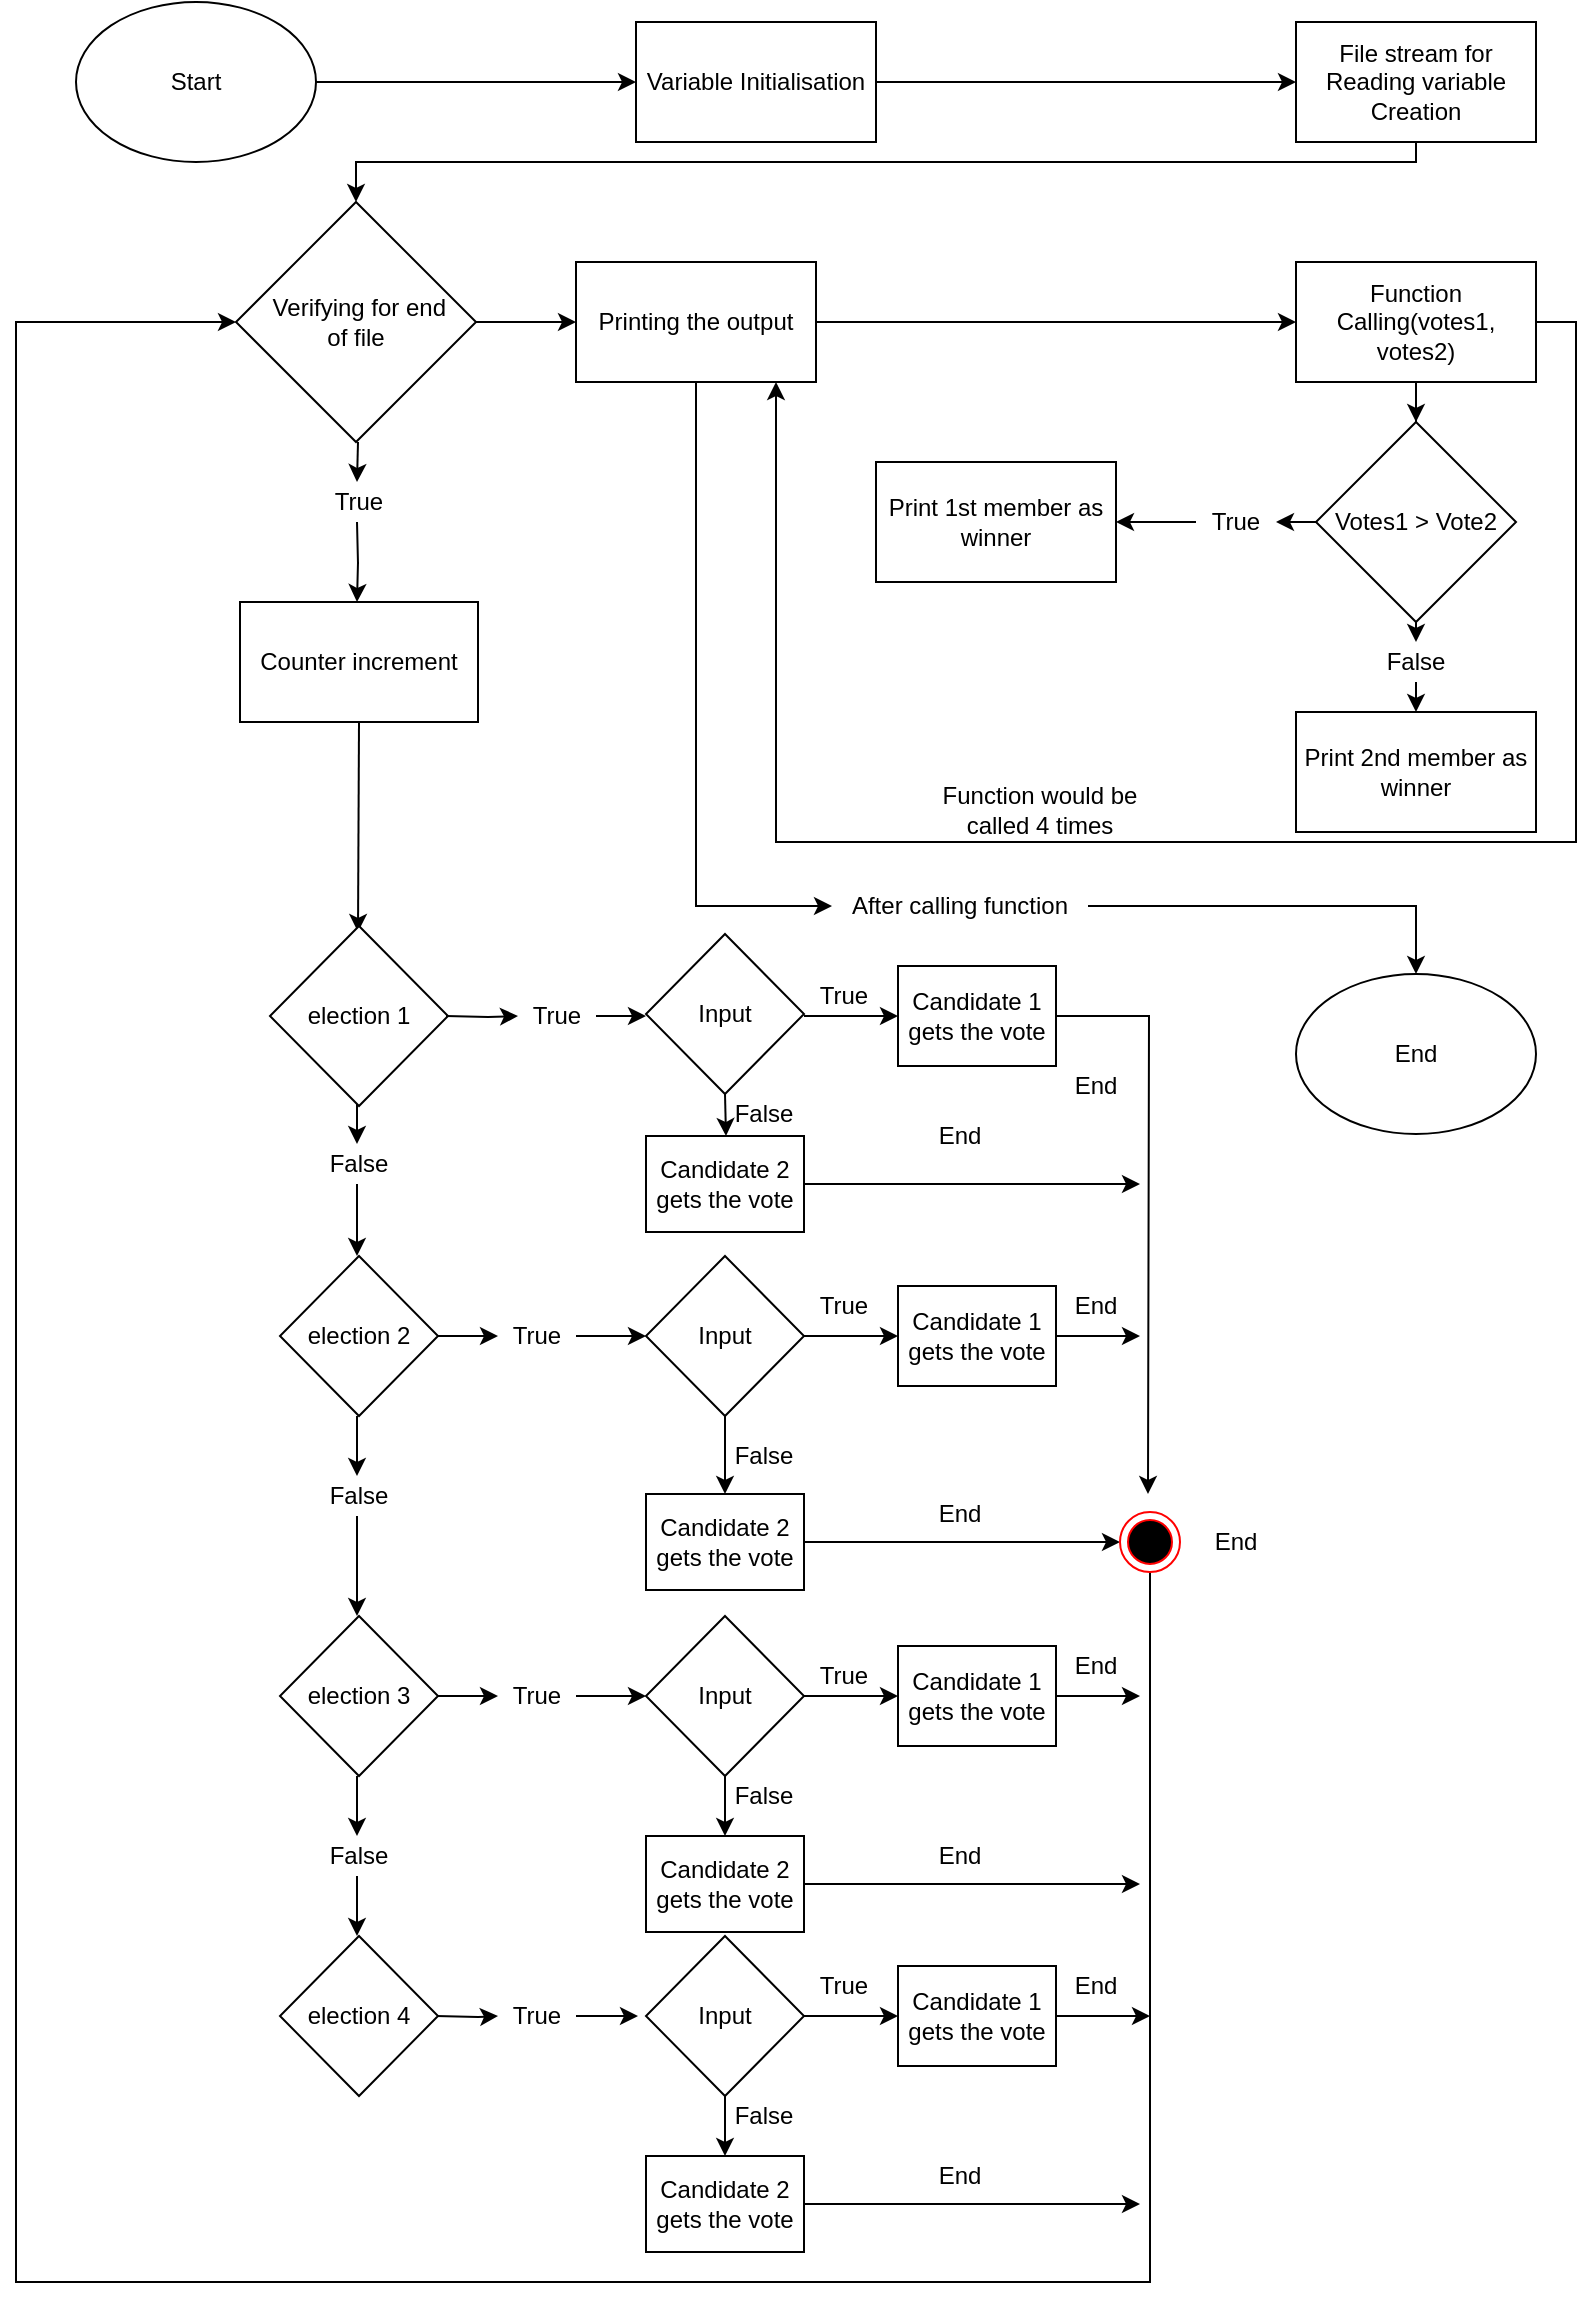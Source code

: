 <mxfile version="14.4.4" type="github">
  <diagram id="80e4tZBzRsHxaPHKGbyx" name="Page-1">
    <mxGraphModel dx="1038" dy="580" grid="1" gridSize="10" guides="1" tooltips="1" connect="1" arrows="1" fold="1" page="1" pageScale="1" pageWidth="827" pageHeight="1169" math="0" shadow="0">
      <root>
        <mxCell id="0" />
        <mxCell id="1" parent="0" />
        <mxCell id="b2glQU7ATPlBNXocOYhP-3" value="" style="edgeStyle=orthogonalEdgeStyle;rounded=0;orthogonalLoop=1;jettySize=auto;html=1;" edge="1" parent="1" source="b2glQU7ATPlBNXocOYhP-1" target="b2glQU7ATPlBNXocOYhP-2">
          <mxGeometry relative="1" as="geometry" />
        </mxCell>
        <mxCell id="b2glQU7ATPlBNXocOYhP-1" value="Start" style="ellipse;whiteSpace=wrap;html=1;" vertex="1" parent="1">
          <mxGeometry x="70" y="20" width="120" height="80" as="geometry" />
        </mxCell>
        <mxCell id="b2glQU7ATPlBNXocOYhP-5" value="" style="edgeStyle=orthogonalEdgeStyle;rounded=0;orthogonalLoop=1;jettySize=auto;html=1;" edge="1" parent="1" source="b2glQU7ATPlBNXocOYhP-2" target="b2glQU7ATPlBNXocOYhP-4">
          <mxGeometry relative="1" as="geometry" />
        </mxCell>
        <mxCell id="b2glQU7ATPlBNXocOYhP-2" value="Variable Initialisation&lt;br&gt;" style="whiteSpace=wrap;html=1;" vertex="1" parent="1">
          <mxGeometry x="350" y="30" width="120" height="60" as="geometry" />
        </mxCell>
        <mxCell id="b2glQU7ATPlBNXocOYhP-56" style="edgeStyle=orthogonalEdgeStyle;rounded=0;orthogonalLoop=1;jettySize=auto;html=1;exitX=0.5;exitY=1;exitDx=0;exitDy=0;entryX=0.5;entryY=0;entryDx=0;entryDy=0;" edge="1" parent="1" source="b2glQU7ATPlBNXocOYhP-4" target="b2glQU7ATPlBNXocOYhP-8">
          <mxGeometry relative="1" as="geometry">
            <Array as="points">
              <mxPoint x="740" y="100" />
            </Array>
          </mxGeometry>
        </mxCell>
        <mxCell id="b2glQU7ATPlBNXocOYhP-4" value="File stream for Reading variable Creation" style="whiteSpace=wrap;html=1;" vertex="1" parent="1">
          <mxGeometry x="680" y="30" width="120" height="60" as="geometry" />
        </mxCell>
        <mxCell id="b2glQU7ATPlBNXocOYhP-11" value="" style="edgeStyle=orthogonalEdgeStyle;rounded=0;orthogonalLoop=1;jettySize=auto;html=1;" edge="1" parent="1">
          <mxGeometry relative="1" as="geometry">
            <mxPoint x="210.5" y="280" as="sourcePoint" />
            <mxPoint x="210.5" y="320" as="targetPoint" />
          </mxGeometry>
        </mxCell>
        <mxCell id="b2glQU7ATPlBNXocOYhP-97" value="" style="edgeStyle=orthogonalEdgeStyle;rounded=0;orthogonalLoop=1;jettySize=auto;html=1;" edge="1" parent="1" source="b2glQU7ATPlBNXocOYhP-8" target="b2glQU7ATPlBNXocOYhP-96">
          <mxGeometry relative="1" as="geometry" />
        </mxCell>
        <mxCell id="b2glQU7ATPlBNXocOYhP-8" value="&amp;nbsp;Verifying for end&lt;br&gt;of file" style="rhombus;whiteSpace=wrap;html=1;" vertex="1" parent="1">
          <mxGeometry x="150" y="120" width="120" height="120" as="geometry" />
        </mxCell>
        <mxCell id="b2glQU7ATPlBNXocOYhP-15" value="" style="edgeStyle=orthogonalEdgeStyle;rounded=0;orthogonalLoop=1;jettySize=auto;html=1;exitX=0.5;exitY=1;exitDx=0;exitDy=0;" edge="1" parent="1" source="b2glQU7ATPlBNXocOYhP-10">
          <mxGeometry relative="1" as="geometry">
            <mxPoint x="211" y="435" as="sourcePoint" />
            <mxPoint x="211" y="485" as="targetPoint" />
          </mxGeometry>
        </mxCell>
        <mxCell id="b2glQU7ATPlBNXocOYhP-10" value="Counter increment" style="whiteSpace=wrap;html=1;" vertex="1" parent="1">
          <mxGeometry x="152" y="320" width="119" height="60" as="geometry" />
        </mxCell>
        <mxCell id="b2glQU7ATPlBNXocOYhP-12" value="True" style="text;html=1;strokeColor=none;fillColor=none;align=center;verticalAlign=middle;whiteSpace=wrap;rounded=0;" vertex="1" parent="1">
          <mxGeometry x="192" y="260" width="39" height="20" as="geometry" />
        </mxCell>
        <mxCell id="b2glQU7ATPlBNXocOYhP-13" value="" style="edgeStyle=orthogonalEdgeStyle;rounded=0;orthogonalLoop=1;jettySize=auto;html=1;" edge="1" parent="1">
          <mxGeometry relative="1" as="geometry">
            <mxPoint x="211" y="240" as="sourcePoint" />
            <mxPoint x="210.5" y="260" as="targetPoint" />
          </mxGeometry>
        </mxCell>
        <mxCell id="b2glQU7ATPlBNXocOYhP-21" style="edgeStyle=orthogonalEdgeStyle;rounded=0;orthogonalLoop=1;jettySize=auto;html=1;exitX=0.5;exitY=1;exitDx=0;exitDy=0;entryX=0.5;entryY=0;entryDx=0;entryDy=0;" edge="1" parent="1">
          <mxGeometry relative="1" as="geometry">
            <mxPoint x="210.5" y="557" as="sourcePoint" />
            <mxPoint x="210.5" y="591" as="targetPoint" />
          </mxGeometry>
        </mxCell>
        <mxCell id="b2glQU7ATPlBNXocOYhP-14" value="election 1" style="rhombus;whiteSpace=wrap;html=1;" vertex="1" parent="1">
          <mxGeometry x="167" y="482" width="89" height="90" as="geometry" />
        </mxCell>
        <mxCell id="b2glQU7ATPlBNXocOYhP-25" value="" style="edgeStyle=orthogonalEdgeStyle;rounded=0;orthogonalLoop=1;jettySize=auto;html=1;" edge="1" parent="1" source="b2glQU7ATPlBNXocOYhP-18">
          <mxGeometry relative="1" as="geometry">
            <mxPoint x="355" y="527" as="targetPoint" />
          </mxGeometry>
        </mxCell>
        <mxCell id="b2glQU7ATPlBNXocOYhP-18" value="True" style="text;html=1;strokeColor=none;fillColor=none;align=center;verticalAlign=middle;whiteSpace=wrap;rounded=0;" vertex="1" parent="1">
          <mxGeometry x="291" y="517" width="39" height="20" as="geometry" />
        </mxCell>
        <mxCell id="b2glQU7ATPlBNXocOYhP-19" value="" style="edgeStyle=orthogonalEdgeStyle;rounded=0;orthogonalLoop=1;jettySize=auto;html=1;" edge="1" parent="1" target="b2glQU7ATPlBNXocOYhP-18">
          <mxGeometry relative="1" as="geometry">
            <mxPoint x="255" y="527" as="sourcePoint" />
            <mxPoint x="331" y="647" as="targetPoint" />
          </mxGeometry>
        </mxCell>
        <mxCell id="b2glQU7ATPlBNXocOYhP-23" value="" style="edgeStyle=orthogonalEdgeStyle;rounded=0;orthogonalLoop=1;jettySize=auto;html=1;" edge="1" parent="1">
          <mxGeometry relative="1" as="geometry">
            <mxPoint x="210.5" y="611" as="sourcePoint" />
            <mxPoint x="210.5" y="647" as="targetPoint" />
          </mxGeometry>
        </mxCell>
        <mxCell id="b2glQU7ATPlBNXocOYhP-20" value="False" style="text;html=1;strokeColor=none;fillColor=none;align=center;verticalAlign=middle;whiteSpace=wrap;rounded=0;" vertex="1" parent="1">
          <mxGeometry x="192" y="591" width="39" height="20" as="geometry" />
        </mxCell>
        <mxCell id="b2glQU7ATPlBNXocOYhP-31" style="edgeStyle=orthogonalEdgeStyle;rounded=0;orthogonalLoop=1;jettySize=auto;html=1;exitX=1;exitY=0.5;exitDx=0;exitDy=0;entryX=0;entryY=0.5;entryDx=0;entryDy=0;" edge="1" parent="1" target="b2glQU7ATPlBNXocOYhP-30">
          <mxGeometry relative="1" as="geometry">
            <mxPoint x="250" y="687" as="sourcePoint" />
          </mxGeometry>
        </mxCell>
        <mxCell id="b2glQU7ATPlBNXocOYhP-40" style="edgeStyle=orthogonalEdgeStyle;rounded=0;orthogonalLoop=1;jettySize=auto;html=1;exitX=0.5;exitY=1;exitDx=0;exitDy=0;entryX=0.5;entryY=0;entryDx=0;entryDy=0;" edge="1" parent="1">
          <mxGeometry relative="1" as="geometry">
            <mxPoint x="210.5" y="727" as="sourcePoint" />
            <mxPoint x="210.5" y="757" as="targetPoint" />
          </mxGeometry>
        </mxCell>
        <mxCell id="b2glQU7ATPlBNXocOYhP-22" value="election 2" style="rhombus;whiteSpace=wrap;html=1;" vertex="1" parent="1">
          <mxGeometry x="172" y="647" width="79" height="80" as="geometry" />
        </mxCell>
        <mxCell id="b2glQU7ATPlBNXocOYhP-27" value="" style="edgeStyle=orthogonalEdgeStyle;rounded=0;orthogonalLoop=1;jettySize=auto;html=1;" edge="1" parent="1">
          <mxGeometry relative="1" as="geometry">
            <mxPoint x="434" y="527" as="sourcePoint" />
            <mxPoint x="481" y="527" as="targetPoint" />
          </mxGeometry>
        </mxCell>
        <mxCell id="b2glQU7ATPlBNXocOYhP-29" value="" style="edgeStyle=orthogonalEdgeStyle;rounded=0;orthogonalLoop=1;jettySize=auto;html=1;" edge="1" parent="1" target="b2glQU7ATPlBNXocOYhP-28">
          <mxGeometry relative="1" as="geometry">
            <mxPoint x="394.5" y="566" as="sourcePoint" />
          </mxGeometry>
        </mxCell>
        <mxCell id="b2glQU7ATPlBNXocOYhP-24" value="Input" style="rhombus;whiteSpace=wrap;html=1;" vertex="1" parent="1">
          <mxGeometry x="355" y="486" width="79" height="80" as="geometry" />
        </mxCell>
        <mxCell id="b2glQU7ATPlBNXocOYhP-67" style="edgeStyle=orthogonalEdgeStyle;rounded=0;orthogonalLoop=1;jettySize=auto;html=1;exitX=1;exitY=0.5;exitDx=0;exitDy=0;entryX=0.5;entryY=0;entryDx=0;entryDy=0;" edge="1" parent="1" source="b2glQU7ATPlBNXocOYhP-26">
          <mxGeometry relative="1" as="geometry">
            <mxPoint x="606" y="766" as="targetPoint" />
          </mxGeometry>
        </mxCell>
        <mxCell id="b2glQU7ATPlBNXocOYhP-26" value="Candidate 1&lt;br&gt;gets the vote" style="whiteSpace=wrap;html=1;" vertex="1" parent="1">
          <mxGeometry x="481" y="502" width="79" height="50" as="geometry" />
        </mxCell>
        <mxCell id="b2glQU7ATPlBNXocOYhP-95" style="edgeStyle=orthogonalEdgeStyle;rounded=0;orthogonalLoop=1;jettySize=auto;html=1;exitX=1;exitY=0.5;exitDx=0;exitDy=0;" edge="1" parent="1" source="b2glQU7ATPlBNXocOYhP-28">
          <mxGeometry relative="1" as="geometry">
            <mxPoint x="602" y="611" as="targetPoint" />
          </mxGeometry>
        </mxCell>
        <mxCell id="b2glQU7ATPlBNXocOYhP-28" value="&lt;span&gt;Candidate 2&lt;/span&gt;&lt;br&gt;&lt;span&gt;gets the vote&lt;/span&gt;" style="whiteSpace=wrap;html=1;" vertex="1" parent="1">
          <mxGeometry x="355" y="587" width="79" height="48" as="geometry" />
        </mxCell>
        <mxCell id="b2glQU7ATPlBNXocOYhP-33" value="" style="edgeStyle=orthogonalEdgeStyle;rounded=0;orthogonalLoop=1;jettySize=auto;html=1;" edge="1" parent="1" source="b2glQU7ATPlBNXocOYhP-30" target="b2glQU7ATPlBNXocOYhP-32">
          <mxGeometry relative="1" as="geometry" />
        </mxCell>
        <mxCell id="b2glQU7ATPlBNXocOYhP-30" value="True" style="text;html=1;strokeColor=none;fillColor=none;align=center;verticalAlign=middle;whiteSpace=wrap;rounded=0;" vertex="1" parent="1">
          <mxGeometry x="281" y="677" width="39" height="20" as="geometry" />
        </mxCell>
        <mxCell id="b2glQU7ATPlBNXocOYhP-35" value="" style="edgeStyle=orthogonalEdgeStyle;rounded=0;orthogonalLoop=1;jettySize=auto;html=1;" edge="1" parent="1" source="b2glQU7ATPlBNXocOYhP-32" target="b2glQU7ATPlBNXocOYhP-34">
          <mxGeometry relative="1" as="geometry" />
        </mxCell>
        <mxCell id="b2glQU7ATPlBNXocOYhP-37" style="edgeStyle=orthogonalEdgeStyle;rounded=0;orthogonalLoop=1;jettySize=auto;html=1;exitX=0.5;exitY=1;exitDx=0;exitDy=0;entryX=0.5;entryY=0;entryDx=0;entryDy=0;" edge="1" parent="1" source="b2glQU7ATPlBNXocOYhP-32" target="b2glQU7ATPlBNXocOYhP-36">
          <mxGeometry relative="1" as="geometry" />
        </mxCell>
        <mxCell id="b2glQU7ATPlBNXocOYhP-32" value="Input" style="rhombus;whiteSpace=wrap;html=1;" vertex="1" parent="1">
          <mxGeometry x="355" y="647" width="79" height="80" as="geometry" />
        </mxCell>
        <mxCell id="b2glQU7ATPlBNXocOYhP-71" style="edgeStyle=orthogonalEdgeStyle;rounded=0;orthogonalLoop=1;jettySize=auto;html=1;exitX=1;exitY=0.5;exitDx=0;exitDy=0;" edge="1" parent="1" source="b2glQU7ATPlBNXocOYhP-34">
          <mxGeometry relative="1" as="geometry">
            <mxPoint x="602" y="687" as="targetPoint" />
          </mxGeometry>
        </mxCell>
        <mxCell id="b2glQU7ATPlBNXocOYhP-34" value="&lt;span&gt;Candidate 1&lt;/span&gt;&lt;br&gt;&lt;span&gt;gets the vote&lt;/span&gt;" style="whiteSpace=wrap;html=1;" vertex="1" parent="1">
          <mxGeometry x="481" y="662" width="79" height="50" as="geometry" />
        </mxCell>
        <mxCell id="b2glQU7ATPlBNXocOYhP-72" style="edgeStyle=orthogonalEdgeStyle;rounded=0;orthogonalLoop=1;jettySize=auto;html=1;exitX=1;exitY=0.5;exitDx=0;exitDy=0;entryX=0;entryY=0.5;entryDx=0;entryDy=0;" edge="1" parent="1" source="b2glQU7ATPlBNXocOYhP-36" target="b2glQU7ATPlBNXocOYhP-65">
          <mxGeometry relative="1" as="geometry" />
        </mxCell>
        <mxCell id="b2glQU7ATPlBNXocOYhP-36" value="&lt;span&gt;Candidate 2&lt;/span&gt;&lt;br&gt;&lt;span&gt;gets the vote&lt;/span&gt;" style="whiteSpace=wrap;html=1;" vertex="1" parent="1">
          <mxGeometry x="355" y="766" width="79" height="48" as="geometry" />
        </mxCell>
        <mxCell id="b2glQU7ATPlBNXocOYhP-46" style="edgeStyle=orthogonalEdgeStyle;rounded=0;orthogonalLoop=1;jettySize=auto;html=1;exitX=1;exitY=0.5;exitDx=0;exitDy=0;entryX=0;entryY=0.5;entryDx=0;entryDy=0;" edge="1" parent="1" target="b2glQU7ATPlBNXocOYhP-43">
          <mxGeometry relative="1" as="geometry">
            <mxPoint x="250" y="867" as="sourcePoint" />
          </mxGeometry>
        </mxCell>
        <mxCell id="b2glQU7ATPlBNXocOYhP-53" style="edgeStyle=orthogonalEdgeStyle;rounded=0;orthogonalLoop=1;jettySize=auto;html=1;exitX=0.5;exitY=1;exitDx=0;exitDy=0;entryX=0.5;entryY=0;entryDx=0;entryDy=0;" edge="1" parent="1">
          <mxGeometry relative="1" as="geometry">
            <mxPoint x="210.5" y="907" as="sourcePoint" />
            <mxPoint x="210.5" y="937" as="targetPoint" />
          </mxGeometry>
        </mxCell>
        <mxCell id="b2glQU7ATPlBNXocOYhP-38" value="election 3" style="rhombus;whiteSpace=wrap;html=1;" vertex="1" parent="1">
          <mxGeometry x="172" y="827" width="79" height="80" as="geometry" />
        </mxCell>
        <mxCell id="b2glQU7ATPlBNXocOYhP-41" style="edgeStyle=orthogonalEdgeStyle;rounded=0;orthogonalLoop=1;jettySize=auto;html=1;exitX=0.5;exitY=1;exitDx=0;exitDy=0;" edge="1" parent="1">
          <mxGeometry relative="1" as="geometry">
            <mxPoint x="210.5" y="777" as="sourcePoint" />
            <mxPoint x="210.5" y="827" as="targetPoint" />
          </mxGeometry>
        </mxCell>
        <mxCell id="b2glQU7ATPlBNXocOYhP-39" value="False" style="text;html=1;strokeColor=none;fillColor=none;align=center;verticalAlign=middle;whiteSpace=wrap;rounded=0;" vertex="1" parent="1">
          <mxGeometry x="192" y="757" width="39" height="20" as="geometry" />
        </mxCell>
        <mxCell id="b2glQU7ATPlBNXocOYhP-47" style="edgeStyle=orthogonalEdgeStyle;rounded=0;orthogonalLoop=1;jettySize=auto;html=1;exitX=1;exitY=0.5;exitDx=0;exitDy=0;entryX=0;entryY=0.5;entryDx=0;entryDy=0;" edge="1" parent="1" source="b2glQU7ATPlBNXocOYhP-43" target="b2glQU7ATPlBNXocOYhP-44">
          <mxGeometry relative="1" as="geometry" />
        </mxCell>
        <mxCell id="b2glQU7ATPlBNXocOYhP-43" value="True" style="text;html=1;strokeColor=none;fillColor=none;align=center;verticalAlign=middle;whiteSpace=wrap;rounded=0;" vertex="1" parent="1">
          <mxGeometry x="281" y="857" width="39" height="20" as="geometry" />
        </mxCell>
        <mxCell id="b2glQU7ATPlBNXocOYhP-48" style="edgeStyle=orthogonalEdgeStyle;rounded=0;orthogonalLoop=1;jettySize=auto;html=1;exitX=1;exitY=0.5;exitDx=0;exitDy=0;entryX=0;entryY=0.5;entryDx=0;entryDy=0;" edge="1" parent="1" source="b2glQU7ATPlBNXocOYhP-44" target="b2glQU7ATPlBNXocOYhP-45">
          <mxGeometry relative="1" as="geometry" />
        </mxCell>
        <mxCell id="b2glQU7ATPlBNXocOYhP-51" style="edgeStyle=orthogonalEdgeStyle;rounded=0;orthogonalLoop=1;jettySize=auto;html=1;exitX=0.5;exitY=1;exitDx=0;exitDy=0;entryX=0.5;entryY=0;entryDx=0;entryDy=0;" edge="1" parent="1" source="b2glQU7ATPlBNXocOYhP-44" target="b2glQU7ATPlBNXocOYhP-50">
          <mxGeometry relative="1" as="geometry" />
        </mxCell>
        <mxCell id="b2glQU7ATPlBNXocOYhP-44" value="Input" style="rhombus;whiteSpace=wrap;html=1;" vertex="1" parent="1">
          <mxGeometry x="355" y="827" width="79" height="80" as="geometry" />
        </mxCell>
        <mxCell id="b2glQU7ATPlBNXocOYhP-73" style="edgeStyle=orthogonalEdgeStyle;rounded=0;orthogonalLoop=1;jettySize=auto;html=1;exitX=1;exitY=0.5;exitDx=0;exitDy=0;" edge="1" parent="1" source="b2glQU7ATPlBNXocOYhP-45">
          <mxGeometry relative="1" as="geometry">
            <mxPoint x="602" y="867" as="targetPoint" />
          </mxGeometry>
        </mxCell>
        <mxCell id="b2glQU7ATPlBNXocOYhP-45" value="&lt;span&gt;Candidate 1&lt;/span&gt;&lt;br&gt;&lt;span&gt;gets the vote&lt;/span&gt;" style="whiteSpace=wrap;html=1;" vertex="1" parent="1">
          <mxGeometry x="481" y="842" width="79" height="50" as="geometry" />
        </mxCell>
        <mxCell id="b2glQU7ATPlBNXocOYhP-75" style="edgeStyle=orthogonalEdgeStyle;rounded=0;orthogonalLoop=1;jettySize=auto;html=1;exitX=1;exitY=0.5;exitDx=0;exitDy=0;" edge="1" parent="1" source="b2glQU7ATPlBNXocOYhP-50">
          <mxGeometry relative="1" as="geometry">
            <mxPoint x="602" y="961" as="targetPoint" />
          </mxGeometry>
        </mxCell>
        <mxCell id="b2glQU7ATPlBNXocOYhP-50" value="&lt;span&gt;Candidate 2&lt;/span&gt;&lt;br&gt;&lt;span&gt;gets the vote&lt;/span&gt;" style="whiteSpace=wrap;html=1;" vertex="1" parent="1">
          <mxGeometry x="355" y="937" width="79" height="48" as="geometry" />
        </mxCell>
        <mxCell id="b2glQU7ATPlBNXocOYhP-55" value="" style="edgeStyle=orthogonalEdgeStyle;rounded=0;orthogonalLoop=1;jettySize=auto;html=1;" edge="1" parent="1">
          <mxGeometry relative="1" as="geometry">
            <mxPoint x="210.5" y="957" as="sourcePoint" />
            <mxPoint x="210.5" y="987" as="targetPoint" />
          </mxGeometry>
        </mxCell>
        <mxCell id="b2glQU7ATPlBNXocOYhP-52" value="False" style="text;html=1;strokeColor=none;fillColor=none;align=center;verticalAlign=middle;whiteSpace=wrap;rounded=0;" vertex="1" parent="1">
          <mxGeometry x="192" y="937" width="39" height="20" as="geometry" />
        </mxCell>
        <mxCell id="b2glQU7ATPlBNXocOYhP-61" style="edgeStyle=orthogonalEdgeStyle;rounded=0;orthogonalLoop=1;jettySize=auto;html=1;exitX=1;exitY=0.5;exitDx=0;exitDy=0;" edge="1" parent="1" target="b2glQU7ATPlBNXocOYhP-57">
          <mxGeometry relative="1" as="geometry">
            <mxPoint x="250" y="1027" as="sourcePoint" />
          </mxGeometry>
        </mxCell>
        <mxCell id="b2glQU7ATPlBNXocOYhP-54" value="election 4" style="rhombus;whiteSpace=wrap;html=1;" vertex="1" parent="1">
          <mxGeometry x="172" y="987" width="79" height="80" as="geometry" />
        </mxCell>
        <mxCell id="b2glQU7ATPlBNXocOYhP-62" style="edgeStyle=orthogonalEdgeStyle;rounded=0;orthogonalLoop=1;jettySize=auto;html=1;exitX=1;exitY=0.5;exitDx=0;exitDy=0;" edge="1" parent="1" source="b2glQU7ATPlBNXocOYhP-57">
          <mxGeometry relative="1" as="geometry">
            <mxPoint x="351" y="1027" as="targetPoint" />
          </mxGeometry>
        </mxCell>
        <mxCell id="b2glQU7ATPlBNXocOYhP-57" value="True" style="text;html=1;strokeColor=none;fillColor=none;align=center;verticalAlign=middle;whiteSpace=wrap;rounded=0;" vertex="1" parent="1">
          <mxGeometry x="281" y="1017" width="39" height="20" as="geometry" />
        </mxCell>
        <mxCell id="b2glQU7ATPlBNXocOYhP-63" style="edgeStyle=orthogonalEdgeStyle;rounded=0;orthogonalLoop=1;jettySize=auto;html=1;exitX=1;exitY=0.5;exitDx=0;exitDy=0;entryX=0;entryY=0.5;entryDx=0;entryDy=0;" edge="1" parent="1" source="b2glQU7ATPlBNXocOYhP-58" target="b2glQU7ATPlBNXocOYhP-59">
          <mxGeometry relative="1" as="geometry" />
        </mxCell>
        <mxCell id="b2glQU7ATPlBNXocOYhP-64" style="edgeStyle=orthogonalEdgeStyle;rounded=0;orthogonalLoop=1;jettySize=auto;html=1;exitX=0.5;exitY=1;exitDx=0;exitDy=0;entryX=0.5;entryY=0;entryDx=0;entryDy=0;" edge="1" parent="1" source="b2glQU7ATPlBNXocOYhP-58" target="b2glQU7ATPlBNXocOYhP-60">
          <mxGeometry relative="1" as="geometry" />
        </mxCell>
        <mxCell id="b2glQU7ATPlBNXocOYhP-58" value="Input" style="rhombus;whiteSpace=wrap;html=1;" vertex="1" parent="1">
          <mxGeometry x="355" y="987" width="79" height="80" as="geometry" />
        </mxCell>
        <mxCell id="b2glQU7ATPlBNXocOYhP-74" style="edgeStyle=orthogonalEdgeStyle;rounded=0;orthogonalLoop=1;jettySize=auto;html=1;exitX=1;exitY=0.5;exitDx=0;exitDy=0;" edge="1" parent="1">
          <mxGeometry relative="1" as="geometry">
            <mxPoint x="607" y="1027" as="targetPoint" />
            <mxPoint x="555" y="1027" as="sourcePoint" />
          </mxGeometry>
        </mxCell>
        <mxCell id="b2glQU7ATPlBNXocOYhP-59" value="&lt;span&gt;Candidate 1&lt;/span&gt;&lt;br&gt;&lt;span&gt;gets the vote&lt;/span&gt;" style="whiteSpace=wrap;html=1;" vertex="1" parent="1">
          <mxGeometry x="481" y="1002" width="79" height="50" as="geometry" />
        </mxCell>
        <mxCell id="b2glQU7ATPlBNXocOYhP-76" style="edgeStyle=orthogonalEdgeStyle;rounded=0;orthogonalLoop=1;jettySize=auto;html=1;exitX=1;exitY=0.5;exitDx=0;exitDy=0;" edge="1" parent="1" source="b2glQU7ATPlBNXocOYhP-60">
          <mxGeometry relative="1" as="geometry">
            <mxPoint x="602" y="1121" as="targetPoint" />
          </mxGeometry>
        </mxCell>
        <mxCell id="b2glQU7ATPlBNXocOYhP-60" value="&lt;span&gt;Candidate 2&lt;/span&gt;&lt;br&gt;&lt;span&gt;gets the vote&lt;/span&gt;" style="whiteSpace=wrap;html=1;" vertex="1" parent="1">
          <mxGeometry x="355" y="1097" width="79" height="48" as="geometry" />
        </mxCell>
        <mxCell id="b2glQU7ATPlBNXocOYhP-70" style="edgeStyle=orthogonalEdgeStyle;rounded=0;orthogonalLoop=1;jettySize=auto;html=1;exitX=0.5;exitY=1;exitDx=0;exitDy=0;entryX=0;entryY=0.5;entryDx=0;entryDy=0;" edge="1" parent="1" source="b2glQU7ATPlBNXocOYhP-65" target="b2glQU7ATPlBNXocOYhP-8">
          <mxGeometry relative="1" as="geometry">
            <Array as="points">
              <mxPoint x="607" y="1160" />
              <mxPoint x="40" y="1160" />
              <mxPoint x="40" y="180" />
            </Array>
          </mxGeometry>
        </mxCell>
        <mxCell id="b2glQU7ATPlBNXocOYhP-65" value="" style="ellipse;html=1;shape=endState;fillColor=#000000;strokeColor=#ff0000;" vertex="1" parent="1">
          <mxGeometry x="592" y="775" width="30" height="30" as="geometry" />
        </mxCell>
        <mxCell id="b2glQU7ATPlBNXocOYhP-77" value="End" style="text;html=1;strokeColor=none;fillColor=none;align=center;verticalAlign=middle;whiteSpace=wrap;rounded=0;" vertex="1" parent="1">
          <mxGeometry x="630" y="780" width="40" height="20" as="geometry" />
        </mxCell>
        <mxCell id="b2glQU7ATPlBNXocOYhP-78" value="End" style="text;html=1;strokeColor=none;fillColor=none;align=center;verticalAlign=middle;whiteSpace=wrap;rounded=0;" vertex="1" parent="1">
          <mxGeometry x="492" y="577" width="40" height="20" as="geometry" />
        </mxCell>
        <mxCell id="b2glQU7ATPlBNXocOYhP-79" value="End" style="text;html=1;strokeColor=none;fillColor=none;align=center;verticalAlign=middle;whiteSpace=wrap;rounded=0;" vertex="1" parent="1">
          <mxGeometry x="560" y="552" width="40" height="20" as="geometry" />
        </mxCell>
        <mxCell id="b2glQU7ATPlBNXocOYhP-80" value="End" style="text;html=1;strokeColor=none;fillColor=none;align=center;verticalAlign=middle;whiteSpace=wrap;rounded=0;" vertex="1" parent="1">
          <mxGeometry x="560" y="662" width="40" height="20" as="geometry" />
        </mxCell>
        <mxCell id="b2glQU7ATPlBNXocOYhP-81" value="End" style="text;html=1;strokeColor=none;fillColor=none;align=center;verticalAlign=middle;whiteSpace=wrap;rounded=0;" vertex="1" parent="1">
          <mxGeometry x="492" y="766" width="40" height="20" as="geometry" />
        </mxCell>
        <mxCell id="b2glQU7ATPlBNXocOYhP-82" value="End" style="text;html=1;strokeColor=none;fillColor=none;align=center;verticalAlign=middle;whiteSpace=wrap;rounded=0;" vertex="1" parent="1">
          <mxGeometry x="560" y="842" width="40" height="20" as="geometry" />
        </mxCell>
        <mxCell id="b2glQU7ATPlBNXocOYhP-83" value="End" style="text;html=1;strokeColor=none;fillColor=none;align=center;verticalAlign=middle;whiteSpace=wrap;rounded=0;" vertex="1" parent="1">
          <mxGeometry x="492" y="937" width="40" height="20" as="geometry" />
        </mxCell>
        <mxCell id="b2glQU7ATPlBNXocOYhP-84" value="End" style="text;html=1;strokeColor=none;fillColor=none;align=center;verticalAlign=middle;whiteSpace=wrap;rounded=0;" vertex="1" parent="1">
          <mxGeometry x="560" y="1002" width="40" height="20" as="geometry" />
        </mxCell>
        <mxCell id="b2glQU7ATPlBNXocOYhP-85" value="End" style="text;html=1;strokeColor=none;fillColor=none;align=center;verticalAlign=middle;whiteSpace=wrap;rounded=0;" vertex="1" parent="1">
          <mxGeometry x="492" y="1097" width="40" height="20" as="geometry" />
        </mxCell>
        <mxCell id="b2glQU7ATPlBNXocOYhP-86" value="True" style="text;html=1;strokeColor=none;fillColor=none;align=center;verticalAlign=middle;whiteSpace=wrap;rounded=0;" vertex="1" parent="1">
          <mxGeometry x="434" y="507" width="40" height="20" as="geometry" />
        </mxCell>
        <mxCell id="b2glQU7ATPlBNXocOYhP-87" value="True" style="text;html=1;strokeColor=none;fillColor=none;align=center;verticalAlign=middle;whiteSpace=wrap;rounded=0;" vertex="1" parent="1">
          <mxGeometry x="434" y="662" width="40" height="20" as="geometry" />
        </mxCell>
        <mxCell id="b2glQU7ATPlBNXocOYhP-88" value="True" style="text;html=1;strokeColor=none;fillColor=none;align=center;verticalAlign=middle;whiteSpace=wrap;rounded=0;" vertex="1" parent="1">
          <mxGeometry x="434" y="1002" width="40" height="20" as="geometry" />
        </mxCell>
        <mxCell id="b2glQU7ATPlBNXocOYhP-89" value="True" style="text;html=1;strokeColor=none;fillColor=none;align=center;verticalAlign=middle;whiteSpace=wrap;rounded=0;" vertex="1" parent="1">
          <mxGeometry x="434" y="847" width="40" height="20" as="geometry" />
        </mxCell>
        <mxCell id="b2glQU7ATPlBNXocOYhP-91" value="False&lt;span style=&quot;color: rgba(0 , 0 , 0 , 0) ; font-family: monospace ; font-size: 0px&quot;&gt;%3CmxGraphModel%3E%3Croot%3E%3CmxCell%20id%3D%220%22%2F%3E%3CmxCell%20id%3D%221%22%20parent%3D%220%22%2F%3E%3CmxCell%20id%3D%222%22%20value%3D%22True%22%20style%3D%22text%3Bhtml%3D1%3BstrokeColor%3Dnone%3BfillColor%3Dnone%3Balign%3Dcenter%3BverticalAlign%3Dmiddle%3BwhiteSpace%3Dwrap%3Brounded%3D0%3B%22%20vertex%3D%221%22%20parent%3D%221%22%3E%3CmxGeometry%20x%3D%22492%22%20y%3D%22965%22%20width%3D%2240%22%20height%3D%2220%22%20as%3D%22geometry%22%2F%3E%3C%2FmxCell%3E%3C%2Froot%3E%3C%2FmxGraphModel%3E&lt;/span&gt;" style="text;html=1;strokeColor=none;fillColor=none;align=center;verticalAlign=middle;whiteSpace=wrap;rounded=0;" vertex="1" parent="1">
          <mxGeometry x="394" y="1067" width="40" height="20" as="geometry" />
        </mxCell>
        <mxCell id="b2glQU7ATPlBNXocOYhP-92" value="False&lt;span style=&quot;color: rgba(0 , 0 , 0 , 0) ; font-family: monospace ; font-size: 0px&quot;&gt;%3CmxGraphModel%3E%3Croot%3E%3CmxCell%20id%3D%220%22%2F%3E%3CmxCell%20id%3D%221%22%20parent%3D%220%22%2F%3E%3CmxCell%20id%3D%222%22%20value%3D%22True%22%20style%3D%22text%3Bhtml%3D1%3BstrokeColor%3Dnone%3BfillColor%3Dnone%3Balign%3Dcenter%3BverticalAlign%3Dmiddle%3BwhiteSpace%3Dwrap%3Brounded%3D0%3B%22%20vertex%3D%221%22%20parent%3D%221%22%3E%3CmxGeometry%20x%3D%22492%22%20y%3D%22965%22%20width%3D%2240%22%20height%3D%2220%22%20as%3D%22geometry%22%2F%3E%3C%2FmxCell%3E%3C%2Froot%3E%3C%2FmxGraphModel%3E&lt;/span&gt;" style="text;html=1;strokeColor=none;fillColor=none;align=center;verticalAlign=middle;whiteSpace=wrap;rounded=0;" vertex="1" parent="1">
          <mxGeometry x="394" y="907" width="40" height="20" as="geometry" />
        </mxCell>
        <mxCell id="b2glQU7ATPlBNXocOYhP-93" value="False&lt;span style=&quot;color: rgba(0 , 0 , 0 , 0) ; font-family: monospace ; font-size: 0px&quot;&gt;%3CmxGraphModel%3E%3Croot%3E%3CmxCell%20id%3D%220%22%2F%3E%3CmxCell%20id%3D%221%22%20parent%3D%220%22%2F%3E%3CmxCell%20id%3D%222%22%20value%3D%22True%22%20style%3D%22text%3Bhtml%3D1%3BstrokeColor%3Dnone%3BfillColor%3Dnone%3Balign%3Dcenter%3BverticalAlign%3Dmiddle%3BwhiteSpace%3Dwrap%3Brounded%3D0%3B%22%20vertex%3D%221%22%20parent%3D%221%22%3E%3CmxGeometry%20x%3D%22492%22%20y%3D%22965%22%20width%3D%2240%22%20height%3D%2220%22%20as%3D%22geometry%22%2F%3E%3C%2FmxCell%3E%3C%2Froot%3E%3C%2FmxGraphModel%3E&lt;/span&gt;" style="text;html=1;strokeColor=none;fillColor=none;align=center;verticalAlign=middle;whiteSpace=wrap;rounded=0;" vertex="1" parent="1">
          <mxGeometry x="394" y="737" width="40" height="20" as="geometry" />
        </mxCell>
        <mxCell id="b2glQU7ATPlBNXocOYhP-94" value="False&lt;span style=&quot;color: rgba(0 , 0 , 0 , 0) ; font-family: monospace ; font-size: 0px&quot;&gt;%3CmxGraphModel%3E%3Croot%3E%3CmxCell%20id%3D%220%22%2F%3E%3CmxCell%20id%3D%221%22%20parent%3D%220%22%2F%3E%3CmxCell%20id%3D%222%22%20value%3D%22True%22%20style%3D%22text%3Bhtml%3D1%3BstrokeColor%3Dnone%3BfillColor%3Dnone%3Balign%3Dcenter%3BverticalAlign%3Dmiddle%3BwhiteSpace%3Dwrap%3Brounded%3D0%3B%22%20vertex%3D%221%22%20parent%3D%221%22%3E%3CmxGeometry%20x%3D%22492%22%20y%3D%22965%22%20width%3D%2240%22%20height%3D%2220%22%20as%3D%22geometry%22%2F%3E%3C%2FmxCell%3E%3C%2Froot%3E%3C%2FmxGraphModel%3E&lt;/span&gt;" style="text;html=1;strokeColor=none;fillColor=none;align=center;verticalAlign=middle;whiteSpace=wrap;rounded=0;" vertex="1" parent="1">
          <mxGeometry x="394" y="566" width="40" height="20" as="geometry" />
        </mxCell>
        <mxCell id="b2glQU7ATPlBNXocOYhP-99" value="" style="edgeStyle=orthogonalEdgeStyle;rounded=0;orthogonalLoop=1;jettySize=auto;html=1;" edge="1" parent="1" source="b2glQU7ATPlBNXocOYhP-96" target="b2glQU7ATPlBNXocOYhP-98">
          <mxGeometry relative="1" as="geometry" />
        </mxCell>
        <mxCell id="b2glQU7ATPlBNXocOYhP-96" value="Printing the output" style="whiteSpace=wrap;html=1;" vertex="1" parent="1">
          <mxGeometry x="320" y="150" width="120" height="60" as="geometry" />
        </mxCell>
        <mxCell id="b2glQU7ATPlBNXocOYhP-101" value="" style="edgeStyle=orthogonalEdgeStyle;rounded=0;orthogonalLoop=1;jettySize=auto;html=1;" edge="1" parent="1" source="b2glQU7ATPlBNXocOYhP-98" target="b2glQU7ATPlBNXocOYhP-100">
          <mxGeometry relative="1" as="geometry" />
        </mxCell>
        <mxCell id="b2glQU7ATPlBNXocOYhP-111" style="edgeStyle=orthogonalEdgeStyle;rounded=0;orthogonalLoop=1;jettySize=auto;html=1;exitX=1;exitY=0.5;exitDx=0;exitDy=0;" edge="1" parent="1" source="b2glQU7ATPlBNXocOYhP-98">
          <mxGeometry relative="1" as="geometry">
            <mxPoint x="420" y="210" as="targetPoint" />
            <Array as="points">
              <mxPoint x="820" y="180" />
              <mxPoint x="820" y="440" />
              <mxPoint x="420" y="440" />
              <mxPoint x="420" y="210" />
            </Array>
          </mxGeometry>
        </mxCell>
        <mxCell id="b2glQU7ATPlBNXocOYhP-98" value="Function Calling(votes1, votes2)" style="whiteSpace=wrap;html=1;" vertex="1" parent="1">
          <mxGeometry x="680" y="150" width="120" height="60" as="geometry" />
        </mxCell>
        <mxCell id="b2glQU7ATPlBNXocOYhP-103" style="edgeStyle=orthogonalEdgeStyle;rounded=0;orthogonalLoop=1;jettySize=auto;html=1;exitX=0;exitY=0.5;exitDx=0;exitDy=0;entryX=1;entryY=0.5;entryDx=0;entryDy=0;" edge="1" parent="1" source="b2glQU7ATPlBNXocOYhP-100" target="b2glQU7ATPlBNXocOYhP-102">
          <mxGeometry relative="1" as="geometry" />
        </mxCell>
        <mxCell id="b2glQU7ATPlBNXocOYhP-108" style="edgeStyle=orthogonalEdgeStyle;rounded=0;orthogonalLoop=1;jettySize=auto;html=1;exitX=0.5;exitY=1;exitDx=0;exitDy=0;entryX=0.5;entryY=0;entryDx=0;entryDy=0;" edge="1" parent="1" source="b2glQU7ATPlBNXocOYhP-100" target="b2glQU7ATPlBNXocOYhP-106">
          <mxGeometry relative="1" as="geometry" />
        </mxCell>
        <mxCell id="b2glQU7ATPlBNXocOYhP-100" value="Votes1 &amp;gt; Vote2" style="rhombus;whiteSpace=wrap;html=1;" vertex="1" parent="1">
          <mxGeometry x="690" y="230" width="100" height="100" as="geometry" />
        </mxCell>
        <mxCell id="b2glQU7ATPlBNXocOYhP-105" value="" style="edgeStyle=orthogonalEdgeStyle;rounded=0;orthogonalLoop=1;jettySize=auto;html=1;" edge="1" parent="1" source="b2glQU7ATPlBNXocOYhP-102" target="b2glQU7ATPlBNXocOYhP-104">
          <mxGeometry relative="1" as="geometry" />
        </mxCell>
        <mxCell id="b2glQU7ATPlBNXocOYhP-102" value="True" style="text;html=1;strokeColor=none;fillColor=none;align=center;verticalAlign=middle;whiteSpace=wrap;rounded=0;" vertex="1" parent="1">
          <mxGeometry x="630" y="270" width="40" height="20" as="geometry" />
        </mxCell>
        <mxCell id="b2glQU7ATPlBNXocOYhP-104" value="Print 1st member as winner" style="whiteSpace=wrap;html=1;" vertex="1" parent="1">
          <mxGeometry x="470" y="250" width="120" height="60" as="geometry" />
        </mxCell>
        <mxCell id="b2glQU7ATPlBNXocOYhP-110" style="edgeStyle=orthogonalEdgeStyle;rounded=0;orthogonalLoop=1;jettySize=auto;html=1;exitX=0.5;exitY=1;exitDx=0;exitDy=0;entryX=0.5;entryY=0;entryDx=0;entryDy=0;" edge="1" parent="1" source="b2glQU7ATPlBNXocOYhP-106" target="b2glQU7ATPlBNXocOYhP-109">
          <mxGeometry relative="1" as="geometry" />
        </mxCell>
        <mxCell id="b2glQU7ATPlBNXocOYhP-106" value="False" style="text;html=1;strokeColor=none;fillColor=none;align=center;verticalAlign=middle;whiteSpace=wrap;rounded=0;" vertex="1" parent="1">
          <mxGeometry x="720" y="340" width="40" height="20" as="geometry" />
        </mxCell>
        <mxCell id="b2glQU7ATPlBNXocOYhP-109" value="Print 2nd member as winner" style="whiteSpace=wrap;html=1;" vertex="1" parent="1">
          <mxGeometry x="680" y="375" width="120" height="60" as="geometry" />
        </mxCell>
        <mxCell id="b2glQU7ATPlBNXocOYhP-113" value="Function would be called 4 times" style="text;html=1;strokeColor=none;fillColor=none;align=center;verticalAlign=middle;whiteSpace=wrap;rounded=0;" vertex="1" parent="1">
          <mxGeometry x="492" y="406" width="120" height="35" as="geometry" />
        </mxCell>
        <mxCell id="b2glQU7ATPlBNXocOYhP-116" value="End" style="ellipse;whiteSpace=wrap;html=1;" vertex="1" parent="1">
          <mxGeometry x="680" y="506" width="120" height="80" as="geometry" />
        </mxCell>
        <mxCell id="b2glQU7ATPlBNXocOYhP-121" style="edgeStyle=orthogonalEdgeStyle;rounded=0;orthogonalLoop=1;jettySize=auto;html=1;exitX=1;exitY=0.5;exitDx=0;exitDy=0;entryX=0.5;entryY=0;entryDx=0;entryDy=0;" edge="1" parent="1" source="b2glQU7ATPlBNXocOYhP-118" target="b2glQU7ATPlBNXocOYhP-116">
          <mxGeometry relative="1" as="geometry" />
        </mxCell>
        <mxCell id="b2glQU7ATPlBNXocOYhP-118" value="After calling function" style="text;html=1;strokeColor=none;fillColor=none;align=center;verticalAlign=middle;whiteSpace=wrap;rounded=0;" vertex="1" parent="1">
          <mxGeometry x="448" y="462" width="128" height="20" as="geometry" />
        </mxCell>
        <mxCell id="b2glQU7ATPlBNXocOYhP-120" style="edgeStyle=orthogonalEdgeStyle;rounded=0;orthogonalLoop=1;jettySize=auto;html=1;exitX=0.5;exitY=1;exitDx=0;exitDy=0;entryX=0;entryY=0.5;entryDx=0;entryDy=0;" edge="1" parent="1" source="b2glQU7ATPlBNXocOYhP-96" target="b2glQU7ATPlBNXocOYhP-118">
          <mxGeometry relative="1" as="geometry">
            <mxPoint x="380" y="210" as="sourcePoint" />
            <mxPoint x="700" y="497" as="targetPoint" />
            <Array as="points" />
          </mxGeometry>
        </mxCell>
      </root>
    </mxGraphModel>
  </diagram>
</mxfile>
